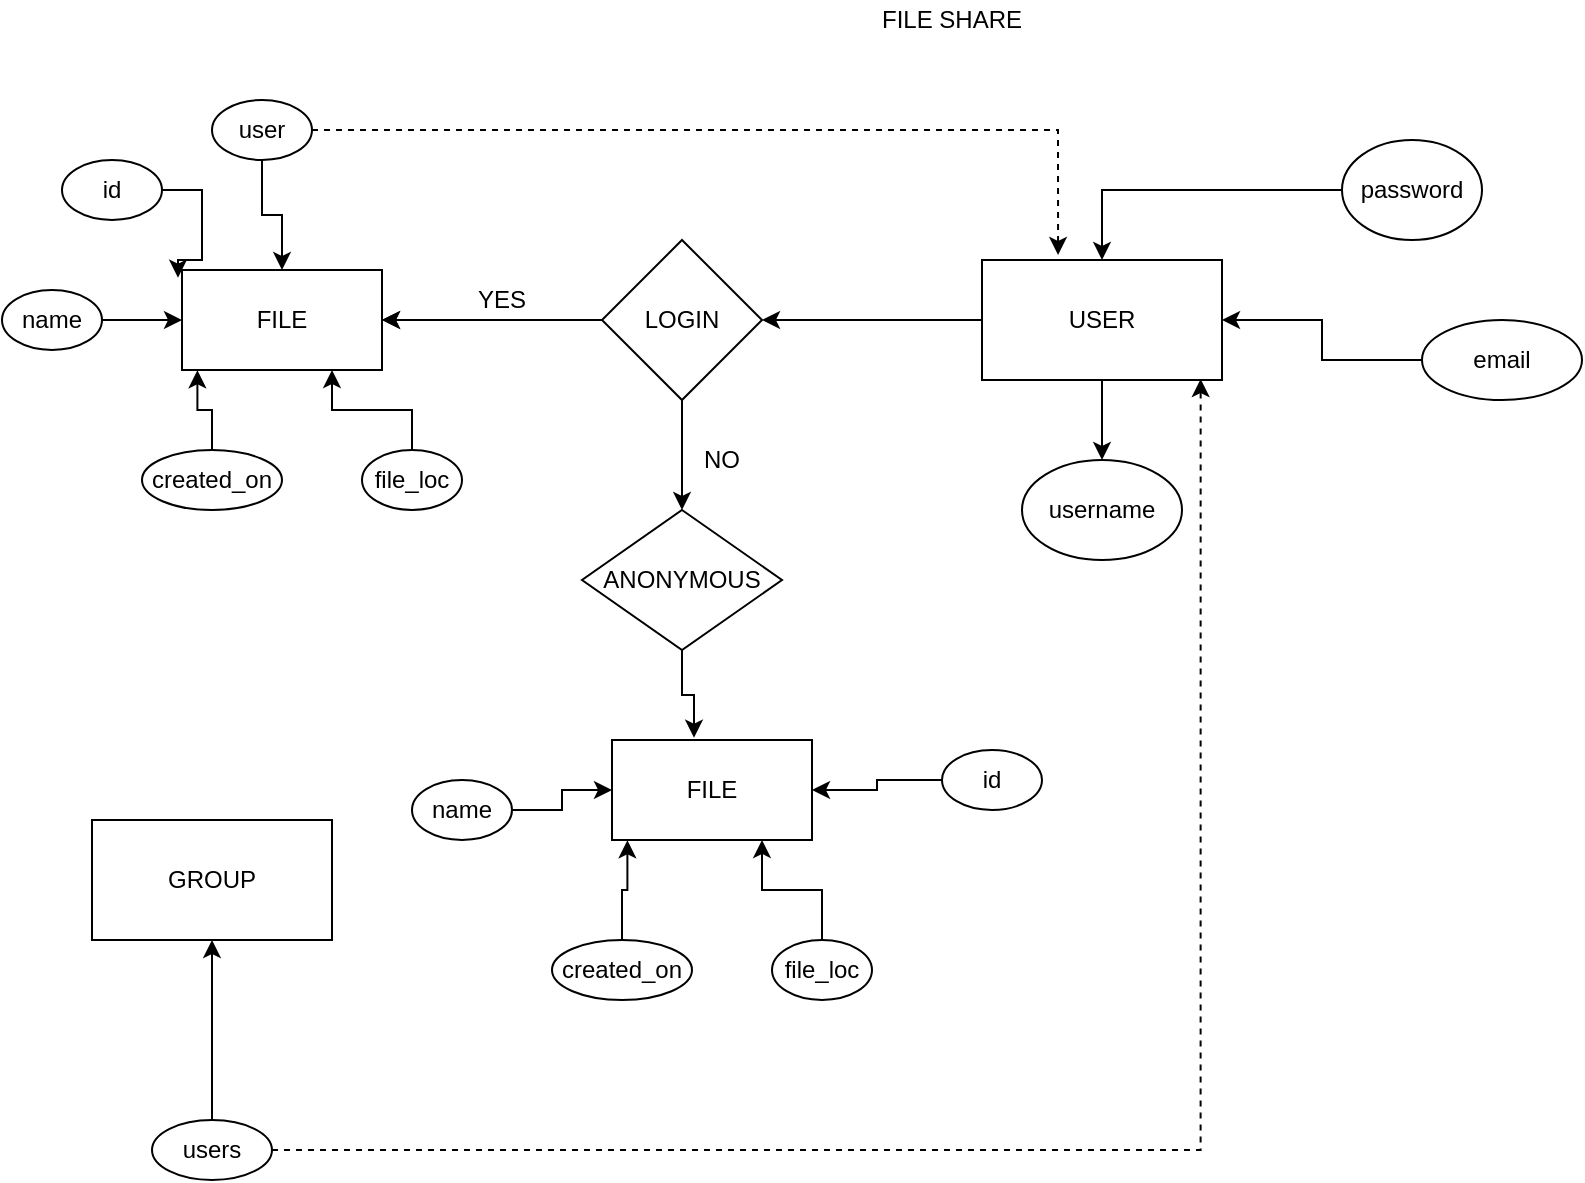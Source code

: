 <mxfile version="12.2.7" type="device" pages="1"><diagram id="uJw-hrgKD98376XvvDox" name="Page-1"><mxGraphModel dx="1692" dy="483" grid="1" gridSize="10" guides="1" tooltips="1" connect="1" arrows="1" fold="1" page="1" pageScale="1" pageWidth="827" pageHeight="1169" math="0" shadow="0"><root><mxCell id="0"/><mxCell id="1" parent="0"/><mxCell id="Ay07rjDvKAdrcWqVQYaq-3" style="edgeStyle=orthogonalEdgeStyle;rounded=0;orthogonalLoop=1;jettySize=auto;html=1;" edge="1" parent="1" source="Ay07rjDvKAdrcWqVQYaq-1" target="Ay07rjDvKAdrcWqVQYaq-2"><mxGeometry relative="1" as="geometry"/></mxCell><mxCell id="Ay07rjDvKAdrcWqVQYaq-12" style="edgeStyle=orthogonalEdgeStyle;rounded=0;orthogonalLoop=1;jettySize=auto;html=1;entryX=1;entryY=0.5;entryDx=0;entryDy=0;" edge="1" parent="1" source="Ay07rjDvKAdrcWqVQYaq-1" target="Ay07rjDvKAdrcWqVQYaq-9"><mxGeometry relative="1" as="geometry"/></mxCell><mxCell id="Ay07rjDvKAdrcWqVQYaq-1" value="USER" style="rounded=0;whiteSpace=wrap;html=1;" vertex="1" parent="1"><mxGeometry x="450" y="170" width="120" height="60" as="geometry"/></mxCell><mxCell id="Ay07rjDvKAdrcWqVQYaq-2" value="username" style="ellipse;whiteSpace=wrap;html=1;" vertex="1" parent="1"><mxGeometry x="470" y="270" width="80" height="50" as="geometry"/></mxCell><mxCell id="Ay07rjDvKAdrcWqVQYaq-7" style="edgeStyle=orthogonalEdgeStyle;rounded=0;orthogonalLoop=1;jettySize=auto;html=1;entryX=1;entryY=0.5;entryDx=0;entryDy=0;" edge="1" parent="1" source="Ay07rjDvKAdrcWqVQYaq-4" target="Ay07rjDvKAdrcWqVQYaq-1"><mxGeometry relative="1" as="geometry"/></mxCell><mxCell id="Ay07rjDvKAdrcWqVQYaq-4" value="email" style="ellipse;whiteSpace=wrap;html=1;" vertex="1" parent="1"><mxGeometry x="670" y="200" width="80" height="40" as="geometry"/></mxCell><mxCell id="Ay07rjDvKAdrcWqVQYaq-6" style="edgeStyle=orthogonalEdgeStyle;rounded=0;orthogonalLoop=1;jettySize=auto;html=1;" edge="1" parent="1" source="Ay07rjDvKAdrcWqVQYaq-5" target="Ay07rjDvKAdrcWqVQYaq-1"><mxGeometry relative="1" as="geometry"/></mxCell><mxCell id="Ay07rjDvKAdrcWqVQYaq-5" value="password" style="ellipse;whiteSpace=wrap;html=1;" vertex="1" parent="1"><mxGeometry x="630" y="110" width="70" height="50" as="geometry"/></mxCell><mxCell id="Ay07rjDvKAdrcWqVQYaq-8" value="FILE SHARE" style="text;html=1;strokeColor=none;fillColor=none;align=center;verticalAlign=middle;whiteSpace=wrap;rounded=0;" vertex="1" parent="1"><mxGeometry x="150" y="40" width="570" height="20" as="geometry"/></mxCell><mxCell id="Ay07rjDvKAdrcWqVQYaq-14" style="edgeStyle=orthogonalEdgeStyle;rounded=0;orthogonalLoop=1;jettySize=auto;html=1;entryX=0.5;entryY=0;entryDx=0;entryDy=0;" edge="1" parent="1" source="Ay07rjDvKAdrcWqVQYaq-9" target="Ay07rjDvKAdrcWqVQYaq-13"><mxGeometry relative="1" as="geometry"/></mxCell><mxCell id="Ay07rjDvKAdrcWqVQYaq-16" style="edgeStyle=orthogonalEdgeStyle;rounded=0;orthogonalLoop=1;jettySize=auto;html=1;" edge="1" parent="1" source="Ay07rjDvKAdrcWqVQYaq-9"><mxGeometry relative="1" as="geometry"><mxPoint x="150" y="200" as="targetPoint"/></mxGeometry></mxCell><mxCell id="Ay07rjDvKAdrcWqVQYaq-34" style="edgeStyle=orthogonalEdgeStyle;rounded=0;orthogonalLoop=1;jettySize=auto;html=1;entryX=1;entryY=0.5;entryDx=0;entryDy=0;" edge="1" parent="1" source="Ay07rjDvKAdrcWqVQYaq-9" target="Ay07rjDvKAdrcWqVQYaq-26"><mxGeometry relative="1" as="geometry"/></mxCell><mxCell id="Ay07rjDvKAdrcWqVQYaq-9" value="LOGIN" style="rhombus;whiteSpace=wrap;html=1;" vertex="1" parent="1"><mxGeometry x="260" y="160" width="80" height="80" as="geometry"/></mxCell><mxCell id="Ay07rjDvKAdrcWqVQYaq-33" style="edgeStyle=orthogonalEdgeStyle;rounded=0;orthogonalLoop=1;jettySize=auto;html=1;entryX=0.41;entryY=-0.023;entryDx=0;entryDy=0;entryPerimeter=0;" edge="1" parent="1" source="Ay07rjDvKAdrcWqVQYaq-13" target="Ay07rjDvKAdrcWqVQYaq-19"><mxGeometry relative="1" as="geometry"/></mxCell><mxCell id="Ay07rjDvKAdrcWqVQYaq-13" value="ANONYMOUS" style="rhombus;whiteSpace=wrap;html=1;" vertex="1" parent="1"><mxGeometry x="250" y="295" width="100" height="70" as="geometry"/></mxCell><mxCell id="Ay07rjDvKAdrcWqVQYaq-15" value="NO" style="text;html=1;strokeColor=none;fillColor=none;align=center;verticalAlign=middle;whiteSpace=wrap;rounded=0;" vertex="1" parent="1"><mxGeometry x="300" y="260" width="40" height="20" as="geometry"/></mxCell><mxCell id="Ay07rjDvKAdrcWqVQYaq-17" value="YES" style="text;html=1;strokeColor=none;fillColor=none;align=center;verticalAlign=middle;whiteSpace=wrap;rounded=0;" vertex="1" parent="1"><mxGeometry x="190" y="180" width="40" height="20" as="geometry"/></mxCell><mxCell id="Ay07rjDvKAdrcWqVQYaq-19" value="FILE" style="rounded=0;whiteSpace=wrap;html=1;" vertex="1" parent="1"><mxGeometry x="265" y="410" width="100" height="50" as="geometry"/></mxCell><mxCell id="Ay07rjDvKAdrcWqVQYaq-21" style="edgeStyle=orthogonalEdgeStyle;rounded=0;orthogonalLoop=1;jettySize=auto;html=1;entryX=0.077;entryY=1.003;entryDx=0;entryDy=0;entryPerimeter=0;" edge="1" parent="1" source="Ay07rjDvKAdrcWqVQYaq-20" target="Ay07rjDvKAdrcWqVQYaq-19"><mxGeometry relative="1" as="geometry"/></mxCell><mxCell id="Ay07rjDvKAdrcWqVQYaq-20" value="created_on" style="ellipse;whiteSpace=wrap;html=1;" vertex="1" parent="1"><mxGeometry x="235" y="510" width="70" height="30" as="geometry"/></mxCell><mxCell id="Ay07rjDvKAdrcWqVQYaq-23" style="edgeStyle=orthogonalEdgeStyle;rounded=0;orthogonalLoop=1;jettySize=auto;html=1;entryX=0;entryY=0.5;entryDx=0;entryDy=0;" edge="1" parent="1" source="Ay07rjDvKAdrcWqVQYaq-22" target="Ay07rjDvKAdrcWqVQYaq-19"><mxGeometry relative="1" as="geometry"/></mxCell><mxCell id="Ay07rjDvKAdrcWqVQYaq-22" value="name" style="ellipse;whiteSpace=wrap;html=1;" vertex="1" parent="1"><mxGeometry x="165" y="430" width="50" height="30" as="geometry"/></mxCell><mxCell id="Ay07rjDvKAdrcWqVQYaq-25" style="edgeStyle=orthogonalEdgeStyle;rounded=0;orthogonalLoop=1;jettySize=auto;html=1;entryX=0.75;entryY=1;entryDx=0;entryDy=0;" edge="1" parent="1" source="Ay07rjDvKAdrcWqVQYaq-24" target="Ay07rjDvKAdrcWqVQYaq-19"><mxGeometry relative="1" as="geometry"/></mxCell><mxCell id="Ay07rjDvKAdrcWqVQYaq-24" value="file_loc" style="ellipse;whiteSpace=wrap;html=1;" vertex="1" parent="1"><mxGeometry x="345" y="510" width="50" height="30" as="geometry"/></mxCell><mxCell id="Ay07rjDvKAdrcWqVQYaq-26" value="FILE" style="rounded=0;whiteSpace=wrap;html=1;" vertex="1" parent="1"><mxGeometry x="50" y="175" width="100" height="50" as="geometry"/></mxCell><mxCell id="Ay07rjDvKAdrcWqVQYaq-27" style="edgeStyle=orthogonalEdgeStyle;rounded=0;orthogonalLoop=1;jettySize=auto;html=1;entryX=0.077;entryY=1.003;entryDx=0;entryDy=0;entryPerimeter=0;" edge="1" parent="1" source="Ay07rjDvKAdrcWqVQYaq-28" target="Ay07rjDvKAdrcWqVQYaq-26"><mxGeometry relative="1" as="geometry"/></mxCell><mxCell id="Ay07rjDvKAdrcWqVQYaq-28" value="created_on" style="ellipse;whiteSpace=wrap;html=1;" vertex="1" parent="1"><mxGeometry x="30" y="265" width="70" height="30" as="geometry"/></mxCell><mxCell id="Ay07rjDvKAdrcWqVQYaq-29" style="edgeStyle=orthogonalEdgeStyle;rounded=0;orthogonalLoop=1;jettySize=auto;html=1;entryX=0;entryY=0.5;entryDx=0;entryDy=0;" edge="1" parent="1" source="Ay07rjDvKAdrcWqVQYaq-30" target="Ay07rjDvKAdrcWqVQYaq-26"><mxGeometry relative="1" as="geometry"/></mxCell><mxCell id="Ay07rjDvKAdrcWqVQYaq-30" value="name" style="ellipse;whiteSpace=wrap;html=1;" vertex="1" parent="1"><mxGeometry x="-40" y="185" width="50" height="30" as="geometry"/></mxCell><mxCell id="Ay07rjDvKAdrcWqVQYaq-31" style="edgeStyle=orthogonalEdgeStyle;rounded=0;orthogonalLoop=1;jettySize=auto;html=1;entryX=0.75;entryY=1;entryDx=0;entryDy=0;" edge="1" parent="1" source="Ay07rjDvKAdrcWqVQYaq-32" target="Ay07rjDvKAdrcWqVQYaq-26"><mxGeometry relative="1" as="geometry"/></mxCell><mxCell id="Ay07rjDvKAdrcWqVQYaq-32" value="file_loc" style="ellipse;whiteSpace=wrap;html=1;" vertex="1" parent="1"><mxGeometry x="140" y="265" width="50" height="30" as="geometry"/></mxCell><mxCell id="Ay07rjDvKAdrcWqVQYaq-36" style="edgeStyle=orthogonalEdgeStyle;rounded=0;orthogonalLoop=1;jettySize=auto;html=1;" edge="1" parent="1" source="Ay07rjDvKAdrcWqVQYaq-35" target="Ay07rjDvKAdrcWqVQYaq-26"><mxGeometry relative="1" as="geometry"/></mxCell><mxCell id="Ay07rjDvKAdrcWqVQYaq-40" style="edgeStyle=orthogonalEdgeStyle;rounded=0;orthogonalLoop=1;jettySize=auto;html=1;entryX=0.317;entryY=-0.042;entryDx=0;entryDy=0;entryPerimeter=0;dashed=1;" edge="1" parent="1" source="Ay07rjDvKAdrcWqVQYaq-35" target="Ay07rjDvKAdrcWqVQYaq-1"><mxGeometry relative="1" as="geometry"/></mxCell><mxCell id="Ay07rjDvKAdrcWqVQYaq-35" value="user" style="ellipse;whiteSpace=wrap;html=1;" vertex="1" parent="1"><mxGeometry x="65" y="90" width="50" height="30" as="geometry"/></mxCell><mxCell id="Ay07rjDvKAdrcWqVQYaq-42" style="edgeStyle=orthogonalEdgeStyle;rounded=0;orthogonalLoop=1;jettySize=auto;html=1;entryX=-0.02;entryY=0.077;entryDx=0;entryDy=0;entryPerimeter=0;" edge="1" parent="1" source="Ay07rjDvKAdrcWqVQYaq-41" target="Ay07rjDvKAdrcWqVQYaq-26"><mxGeometry relative="1" as="geometry"/></mxCell><mxCell id="Ay07rjDvKAdrcWqVQYaq-41" value="id" style="ellipse;whiteSpace=wrap;html=1;" vertex="1" parent="1"><mxGeometry x="-10" y="120" width="50" height="30" as="geometry"/></mxCell><mxCell id="Ay07rjDvKAdrcWqVQYaq-44" style="edgeStyle=orthogonalEdgeStyle;rounded=0;orthogonalLoop=1;jettySize=auto;html=1;" edge="1" parent="1" source="Ay07rjDvKAdrcWqVQYaq-43" target="Ay07rjDvKAdrcWqVQYaq-19"><mxGeometry relative="1" as="geometry"/></mxCell><mxCell id="Ay07rjDvKAdrcWqVQYaq-43" value="id" style="ellipse;whiteSpace=wrap;html=1;" vertex="1" parent="1"><mxGeometry x="430" y="415" width="50" height="30" as="geometry"/></mxCell><mxCell id="Ay07rjDvKAdrcWqVQYaq-45" value="GROUP" style="rounded=0;whiteSpace=wrap;html=1;" vertex="1" parent="1"><mxGeometry x="5" y="450" width="120" height="60" as="geometry"/></mxCell><mxCell id="Ay07rjDvKAdrcWqVQYaq-47" value="" style="edgeStyle=orthogonalEdgeStyle;rounded=0;orthogonalLoop=1;jettySize=auto;html=1;" edge="1" parent="1" source="Ay07rjDvKAdrcWqVQYaq-46" target="Ay07rjDvKAdrcWqVQYaq-45"><mxGeometry relative="1" as="geometry"/></mxCell><mxCell id="Ay07rjDvKAdrcWqVQYaq-48" style="edgeStyle=orthogonalEdgeStyle;rounded=0;orthogonalLoop=1;jettySize=auto;html=1;entryX=0.911;entryY=0.992;entryDx=0;entryDy=0;entryPerimeter=0;dashed=1;" edge="1" parent="1" source="Ay07rjDvKAdrcWqVQYaq-46" target="Ay07rjDvKAdrcWqVQYaq-1"><mxGeometry relative="1" as="geometry"/></mxCell><mxCell id="Ay07rjDvKAdrcWqVQYaq-46" value="users" style="ellipse;whiteSpace=wrap;html=1;" vertex="1" parent="1"><mxGeometry x="35" y="600" width="60" height="30" as="geometry"/></mxCell></root></mxGraphModel></diagram></mxfile>